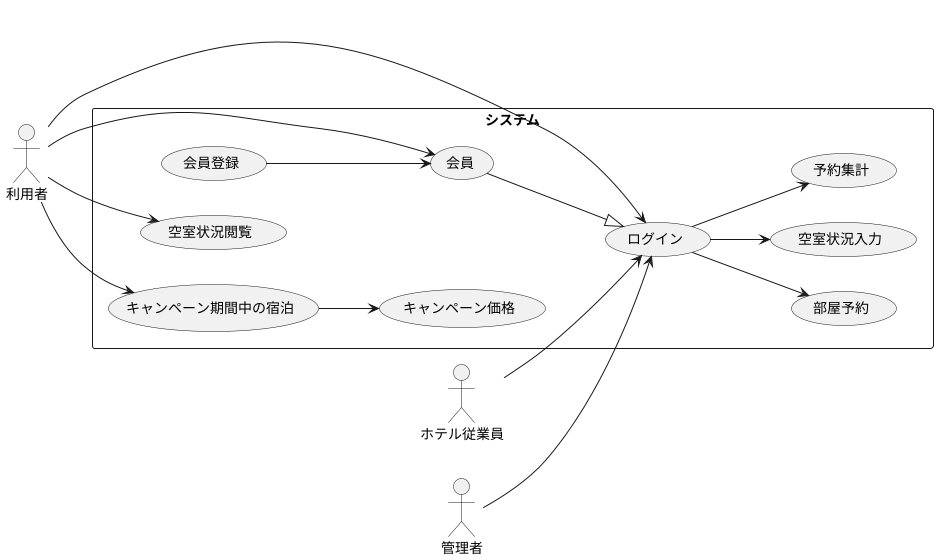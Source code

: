 @startuml 演習2-8
left to right direction

actor 利用者 
actor ホテル従業員 
actor 管理者 

rectangle システム {
  usecase ログイン 
  usecase 会員登録 
  usecase 会員
  usecase 空室状況閲覧 
  usecase 部屋予約 
  usecase 空室状況入力
  usecase 予約集計 
  usecase キャンペーン価格
  usecase キャンペーン期間中の宿泊 

  利用者 --> ログイン
  利用者 --> 空室状況閲覧
  ログイン --> 部屋予約
  ホテル従業員 --> ログイン
  ログイン --> 空室状況入力
  管理者 --> ログイン
  ログイン --> 予約集計 

  利用者 --> 会員
  会員登録 --> 会員
  会員 --|> ログイン

  利用者 --> キャンペーン期間中の宿泊
  キャンペーン期間中の宿泊 --> キャンペーン価格
  
}

@enduml
